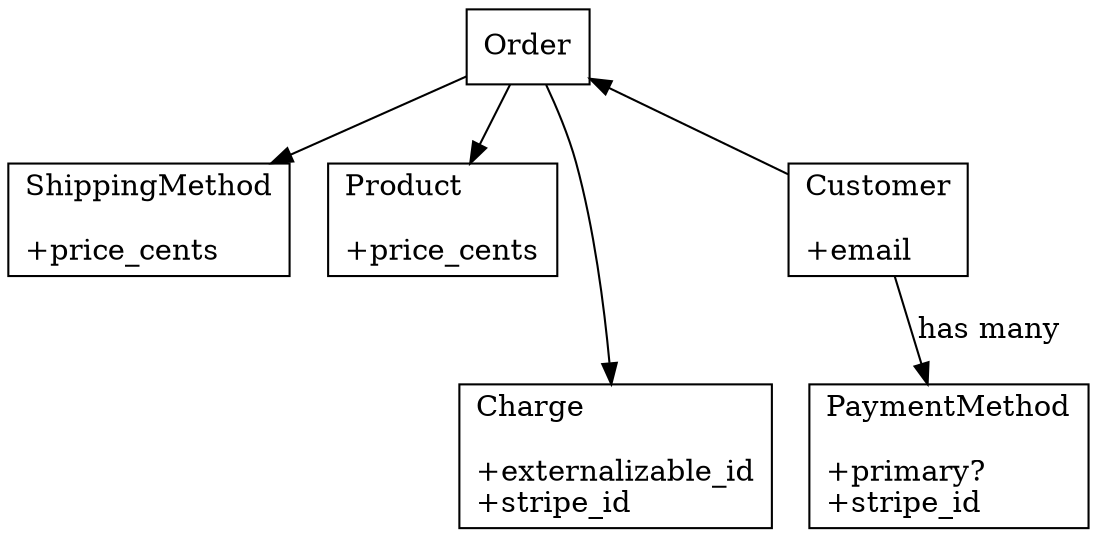 digraph G {

  node [ shape=record ]

  Order    -> ShippingMethod
  Customer -> Order
  Order    -> Product
  Customer -> PaymentMethod [ label="has many     "]
  Order    -> Charge

  ShippingMethod [ label="ShippingMethod\l\l+price_cents\l"]
  Product        [ label="Product\l\l+price_cents\l"]
  Customer       [ label="Customer\l\l+email\l"]
  PaymentMethod  [ label="PaymentMethod\l\l+primary?\l+stripe_id\l"]
  Charge         [ label="Charge\l\l+externalizable_id\l+stripe_id\l"]

  { rank=same ; ShippingMethod ; Product       ; Customer ; }
  { rank=same ; Charge         ; PaymentMethod ; }
}
